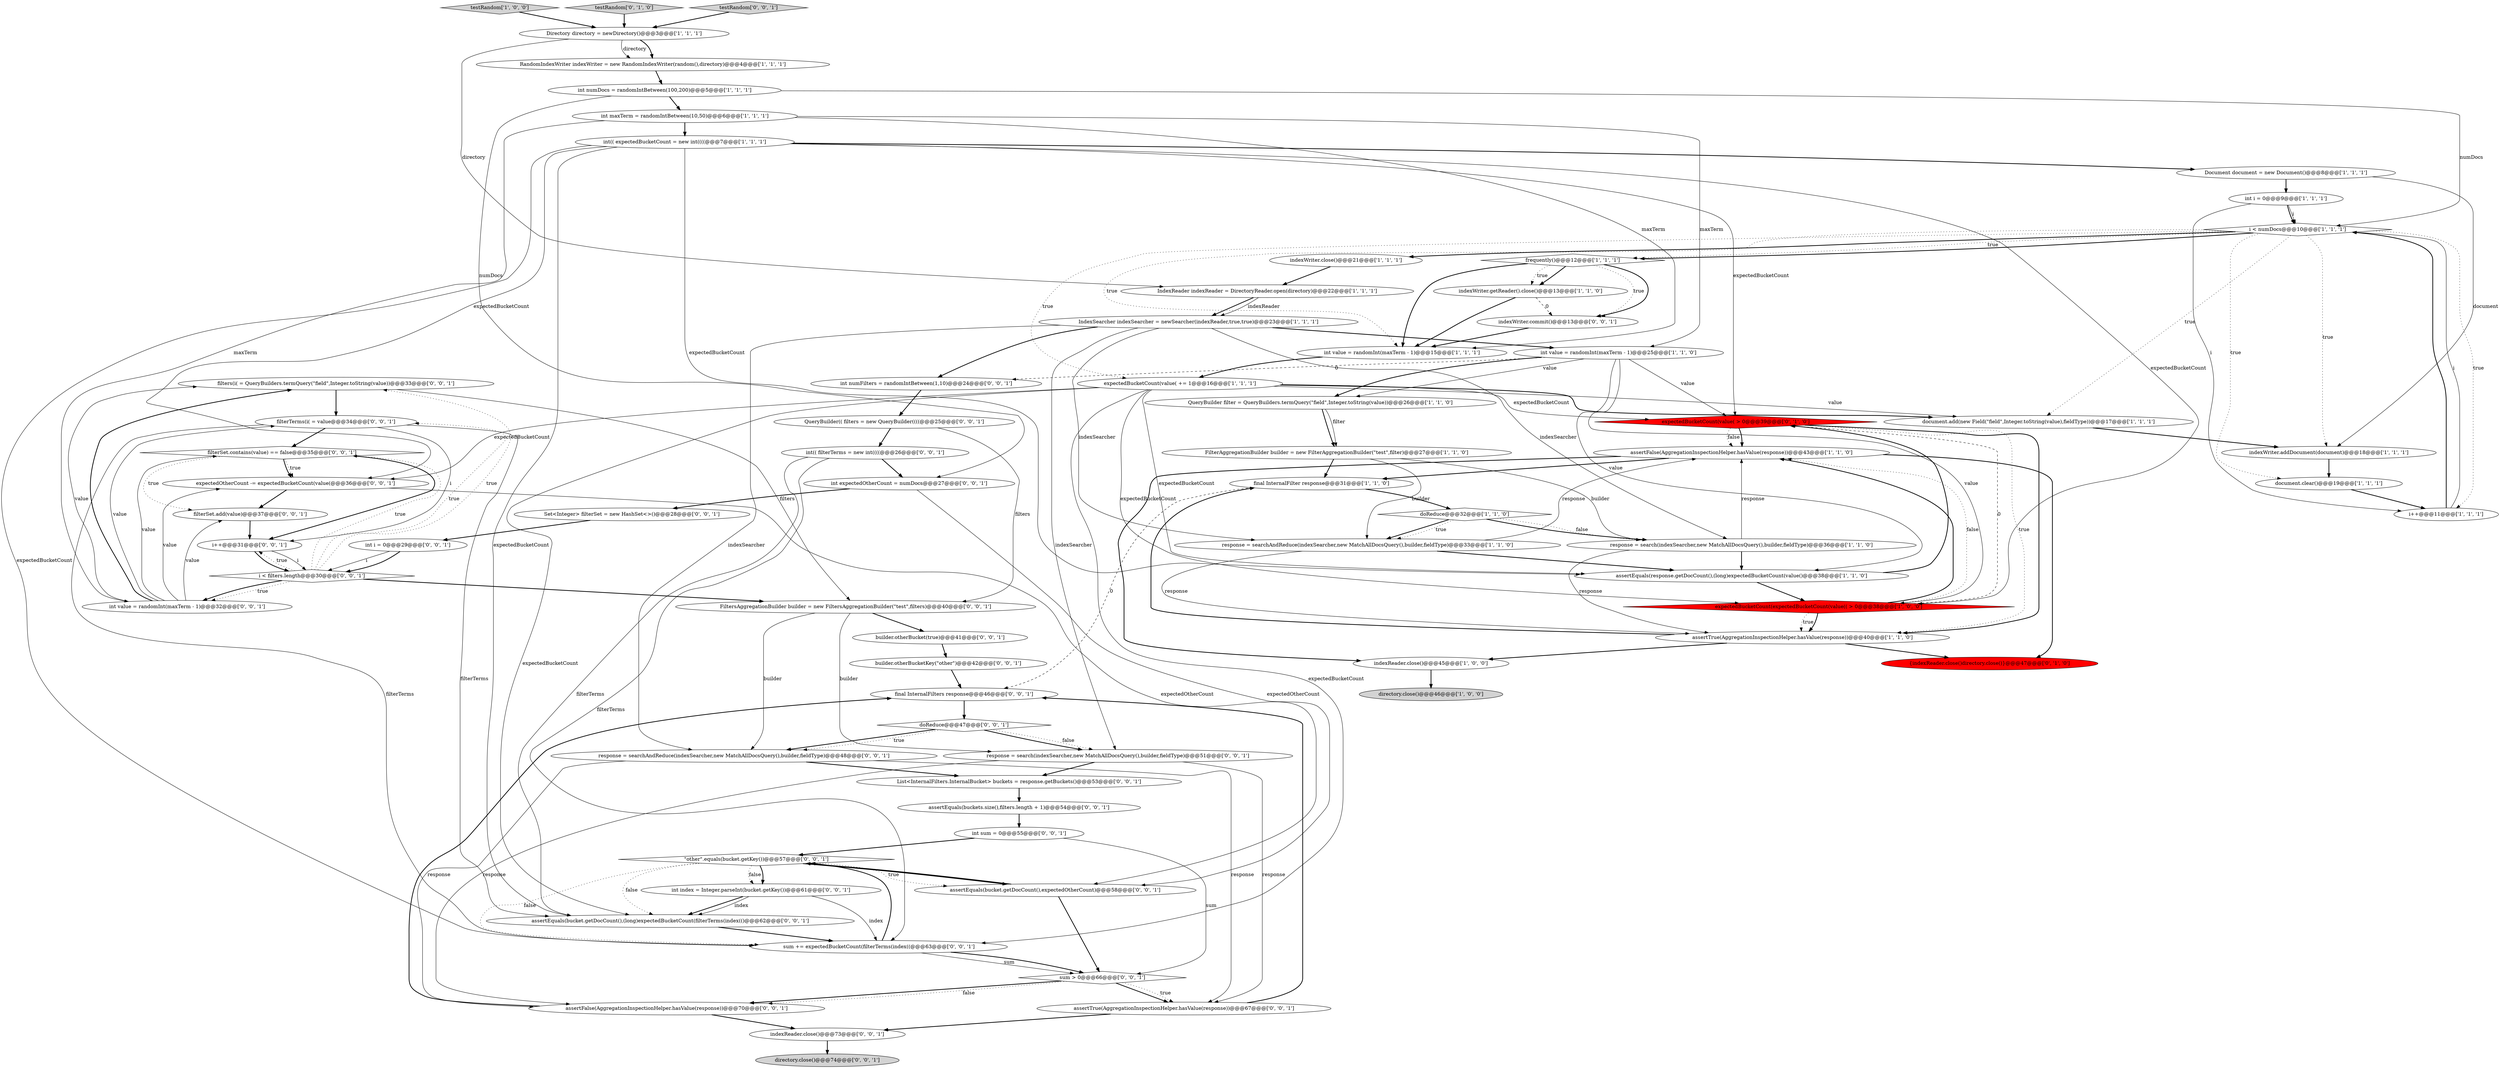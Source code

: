 digraph {
44 [style = filled, label = "final InternalFilters response@@@46@@@['0', '0', '1']", fillcolor = white, shape = ellipse image = "AAA0AAABBB3BBB"];
10 [style = filled, label = "directory.close()@@@46@@@['1', '0', '0']", fillcolor = lightgray, shape = ellipse image = "AAA0AAABBB1BBB"];
4 [style = filled, label = "int value = randomInt(maxTerm - 1)@@@25@@@['1', '1', '0']", fillcolor = white, shape = ellipse image = "AAA0AAABBB1BBB"];
53 [style = filled, label = "int index = Integer.parseInt(bucket.getKey())@@@61@@@['0', '0', '1']", fillcolor = white, shape = ellipse image = "AAA0AAABBB3BBB"];
65 [style = filled, label = "response = searchAndReduce(indexSearcher,new MatchAllDocsQuery(),builder,fieldType)@@@48@@@['0', '0', '1']", fillcolor = white, shape = ellipse image = "AAA0AAABBB3BBB"];
48 [style = filled, label = "int value = randomInt(maxTerm - 1)@@@32@@@['0', '0', '1']", fillcolor = white, shape = ellipse image = "AAA0AAABBB3BBB"];
12 [style = filled, label = "testRandom['1', '0', '0']", fillcolor = lightgray, shape = diamond image = "AAA0AAABBB1BBB"];
37 [style = filled, label = "expectedOtherCount -= expectedBucketCount(value(@@@36@@@['0', '0', '1']", fillcolor = white, shape = ellipse image = "AAA0AAABBB3BBB"];
61 [style = filled, label = "filterSet.contains(value) == false@@@35@@@['0', '0', '1']", fillcolor = white, shape = diamond image = "AAA0AAABBB3BBB"];
71 [style = filled, label = "List<InternalFilters.InternalBucket> buckets = response.getBuckets()@@@53@@@['0', '0', '1']", fillcolor = white, shape = ellipse image = "AAA0AAABBB3BBB"];
45 [style = filled, label = "response = search(indexSearcher,new MatchAllDocsQuery(),builder,fieldType)@@@51@@@['0', '0', '1']", fillcolor = white, shape = ellipse image = "AAA0AAABBB3BBB"];
64 [style = filled, label = "int numFilters = randomIntBetween(1,10)@@@24@@@['0', '0', '1']", fillcolor = white, shape = ellipse image = "AAA0AAABBB3BBB"];
9 [style = filled, label = "indexWriter.getReader().close()@@@13@@@['1', '1', '0']", fillcolor = white, shape = ellipse image = "AAA0AAABBB1BBB"];
3 [style = filled, label = "IndexReader indexReader = DirectoryReader.open(directory)@@@22@@@['1', '1', '1']", fillcolor = white, shape = ellipse image = "AAA0AAABBB1BBB"];
18 [style = filled, label = "assertFalse(AggregationInspectionHelper.hasValue(response))@@@43@@@['1', '1', '0']", fillcolor = white, shape = ellipse image = "AAA0AAABBB1BBB"];
26 [style = filled, label = "int(( expectedBucketCount = new int((((@@@7@@@['1', '1', '1']", fillcolor = white, shape = ellipse image = "AAA0AAABBB1BBB"];
50 [style = filled, label = "assertEquals(bucket.getDocCount(),expectedOtherCount)@@@58@@@['0', '0', '1']", fillcolor = white, shape = ellipse image = "AAA0AAABBB3BBB"];
21 [style = filled, label = "assertTrue(AggregationInspectionHelper.hasValue(response))@@@40@@@['1', '1', '0']", fillcolor = white, shape = ellipse image = "AAA0AAABBB1BBB"];
1 [style = filled, label = "int numDocs = randomIntBetween(100,200)@@@5@@@['1', '1', '1']", fillcolor = white, shape = ellipse image = "AAA0AAABBB1BBB"];
55 [style = filled, label = "i++@@@31@@@['0', '0', '1']", fillcolor = white, shape = ellipse image = "AAA0AAABBB3BBB"];
63 [style = filled, label = "\"other\".equals(bucket.getKey())@@@57@@@['0', '0', '1']", fillcolor = white, shape = diamond image = "AAA0AAABBB3BBB"];
69 [style = filled, label = "builder.otherBucketKey(\"other\")@@@42@@@['0', '0', '1']", fillcolor = white, shape = ellipse image = "AAA0AAABBB3BBB"];
46 [style = filled, label = "indexWriter.commit()@@@13@@@['0', '0', '1']", fillcolor = white, shape = ellipse image = "AAA0AAABBB3BBB"];
27 [style = filled, label = "int value = randomInt(maxTerm - 1)@@@15@@@['1', '1', '1']", fillcolor = white, shape = ellipse image = "AAA0AAABBB1BBB"];
60 [style = filled, label = "filterSet.add(value)@@@37@@@['0', '0', '1']", fillcolor = white, shape = ellipse image = "AAA0AAABBB3BBB"];
16 [style = filled, label = "expectedBucketCount(value( += 1@@@16@@@['1', '1', '1']", fillcolor = white, shape = ellipse image = "AAA0AAABBB1BBB"];
24 [style = filled, label = "RandomIndexWriter indexWriter = new RandomIndexWriter(random(),directory)@@@4@@@['1', '1', '1']", fillcolor = white, shape = ellipse image = "AAA0AAABBB1BBB"];
11 [style = filled, label = "Document document = new Document()@@@8@@@['1', '1', '1']", fillcolor = white, shape = ellipse image = "AAA0AAABBB1BBB"];
36 [style = filled, label = "int(( filterTerms = new int((((@@@26@@@['0', '0', '1']", fillcolor = white, shape = ellipse image = "AAA0AAABBB3BBB"];
40 [style = filled, label = "filters(i( = QueryBuilders.termQuery(\"field\",Integer.toString(value))@@@33@@@['0', '0', '1']", fillcolor = white, shape = ellipse image = "AAA0AAABBB3BBB"];
51 [style = filled, label = "FiltersAggregationBuilder builder = new FiltersAggregationBuilder(\"test\",filters)@@@40@@@['0', '0', '1']", fillcolor = white, shape = ellipse image = "AAA0AAABBB3BBB"];
28 [style = filled, label = "i < numDocs@@@10@@@['1', '1', '1']", fillcolor = white, shape = diamond image = "AAA0AAABBB1BBB"];
35 [style = filled, label = "expectedBucketCount(value( > 0@@@39@@@['0', '1', '0']", fillcolor = red, shape = diamond image = "AAA1AAABBB2BBB"];
58 [style = filled, label = "QueryBuilder(( filters = new QueryBuilder((((@@@25@@@['0', '0', '1']", fillcolor = white, shape = ellipse image = "AAA0AAABBB3BBB"];
33 [style = filled, label = "{indexReader.close()directory.close()}@@@47@@@['0', '1', '0']", fillcolor = red, shape = ellipse image = "AAA1AAABBB2BBB"];
13 [style = filled, label = "final InternalFilter response@@@31@@@['1', '1', '0']", fillcolor = white, shape = ellipse image = "AAA0AAABBB1BBB"];
39 [style = filled, label = "filterTerms(i( = value@@@34@@@['0', '0', '1']", fillcolor = white, shape = ellipse image = "AAA0AAABBB3BBB"];
62 [style = filled, label = "indexReader.close()@@@73@@@['0', '0', '1']", fillcolor = white, shape = ellipse image = "AAA0AAABBB3BBB"];
42 [style = filled, label = "int sum = 0@@@55@@@['0', '0', '1']", fillcolor = white, shape = ellipse image = "AAA0AAABBB3BBB"];
52 [style = filled, label = "doReduce@@@47@@@['0', '0', '1']", fillcolor = white, shape = diamond image = "AAA0AAABBB3BBB"];
6 [style = filled, label = "int i = 0@@@9@@@['1', '1', '1']", fillcolor = white, shape = ellipse image = "AAA0AAABBB1BBB"];
25 [style = filled, label = "FilterAggregationBuilder builder = new FilterAggregationBuilder(\"test\",filter)@@@27@@@['1', '1', '0']", fillcolor = white, shape = ellipse image = "AAA0AAABBB1BBB"];
38 [style = filled, label = "assertTrue(AggregationInspectionHelper.hasValue(response))@@@67@@@['0', '0', '1']", fillcolor = white, shape = ellipse image = "AAA0AAABBB3BBB"];
5 [style = filled, label = "response = searchAndReduce(indexSearcher,new MatchAllDocsQuery(),builder,fieldType)@@@33@@@['1', '1', '0']", fillcolor = white, shape = ellipse image = "AAA0AAABBB1BBB"];
0 [style = filled, label = "i++@@@11@@@['1', '1', '1']", fillcolor = white, shape = ellipse image = "AAA0AAABBB1BBB"];
34 [style = filled, label = "testRandom['0', '1', '0']", fillcolor = lightgray, shape = diamond image = "AAA0AAABBB2BBB"];
14 [style = filled, label = "indexReader.close()@@@45@@@['1', '0', '0']", fillcolor = white, shape = ellipse image = "AAA0AAABBB1BBB"];
59 [style = filled, label = "Set<Integer> filterSet = new HashSet<>()@@@28@@@['0', '0', '1']", fillcolor = white, shape = ellipse image = "AAA0AAABBB3BBB"];
2 [style = filled, label = "Directory directory = newDirectory()@@@3@@@['1', '1', '1']", fillcolor = white, shape = ellipse image = "AAA0AAABBB1BBB"];
41 [style = filled, label = "directory.close()@@@74@@@['0', '0', '1']", fillcolor = lightgray, shape = ellipse image = "AAA0AAABBB3BBB"];
68 [style = filled, label = "assertEquals(buckets.size(),filters.length + 1)@@@54@@@['0', '0', '1']", fillcolor = white, shape = ellipse image = "AAA0AAABBB3BBB"];
30 [style = filled, label = "IndexSearcher indexSearcher = newSearcher(indexReader,true,true)@@@23@@@['1', '1', '1']", fillcolor = white, shape = ellipse image = "AAA0AAABBB1BBB"];
32 [style = filled, label = "QueryBuilder filter = QueryBuilders.termQuery(\"field\",Integer.toString(value))@@@26@@@['1', '1', '0']", fillcolor = white, shape = ellipse image = "AAA0AAABBB1BBB"];
49 [style = filled, label = "int expectedOtherCount = numDocs@@@27@@@['0', '0', '1']", fillcolor = white, shape = ellipse image = "AAA0AAABBB3BBB"];
8 [style = filled, label = "indexWriter.close()@@@21@@@['1', '1', '1']", fillcolor = white, shape = ellipse image = "AAA0AAABBB1BBB"];
57 [style = filled, label = "i < filters.length@@@30@@@['0', '0', '1']", fillcolor = white, shape = diamond image = "AAA0AAABBB3BBB"];
56 [style = filled, label = "sum > 0@@@66@@@['0', '0', '1']", fillcolor = white, shape = diamond image = "AAA0AAABBB3BBB"];
67 [style = filled, label = "assertFalse(AggregationInspectionHelper.hasValue(response))@@@70@@@['0', '0', '1']", fillcolor = white, shape = ellipse image = "AAA0AAABBB3BBB"];
20 [style = filled, label = "int maxTerm = randomIntBetween(10,50)@@@6@@@['1', '1', '1']", fillcolor = white, shape = ellipse image = "AAA0AAABBB1BBB"];
43 [style = filled, label = "assertEquals(bucket.getDocCount(),(long)expectedBucketCount(filterTerms(index(()@@@62@@@['0', '0', '1']", fillcolor = white, shape = ellipse image = "AAA0AAABBB3BBB"];
17 [style = filled, label = "document.add(new Field(\"field\",Integer.toString(value),fieldType))@@@17@@@['1', '1', '1']", fillcolor = white, shape = ellipse image = "AAA0AAABBB1BBB"];
47 [style = filled, label = "sum += expectedBucketCount(filterTerms(index((@@@63@@@['0', '0', '1']", fillcolor = white, shape = ellipse image = "AAA0AAABBB3BBB"];
23 [style = filled, label = "document.clear()@@@19@@@['1', '1', '1']", fillcolor = white, shape = ellipse image = "AAA0AAABBB1BBB"];
19 [style = filled, label = "response = search(indexSearcher,new MatchAllDocsQuery(),builder,fieldType)@@@36@@@['1', '1', '0']", fillcolor = white, shape = ellipse image = "AAA0AAABBB1BBB"];
31 [style = filled, label = "indexWriter.addDocument(document)@@@18@@@['1', '1', '1']", fillcolor = white, shape = ellipse image = "AAA0AAABBB1BBB"];
15 [style = filled, label = "assertEquals(response.getDocCount(),(long)expectedBucketCount(value()@@@38@@@['1', '1', '0']", fillcolor = white, shape = ellipse image = "AAA0AAABBB1BBB"];
22 [style = filled, label = "frequently()@@@12@@@['1', '1', '1']", fillcolor = white, shape = diamond image = "AAA0AAABBB1BBB"];
66 [style = filled, label = "int i = 0@@@29@@@['0', '0', '1']", fillcolor = white, shape = ellipse image = "AAA0AAABBB3BBB"];
70 [style = filled, label = "builder.otherBucket(true)@@@41@@@['0', '0', '1']", fillcolor = white, shape = ellipse image = "AAA0AAABBB3BBB"];
54 [style = filled, label = "testRandom['0', '0', '1']", fillcolor = lightgray, shape = diamond image = "AAA0AAABBB3BBB"];
29 [style = filled, label = "expectedBucketCount(expectedBucketCount(value(( > 0@@@38@@@['1', '0', '0']", fillcolor = red, shape = diamond image = "AAA1AAABBB1BBB"];
7 [style = filled, label = "doReduce@@@32@@@['1', '1', '0']", fillcolor = white, shape = diamond image = "AAA0AAABBB1BBB"];
49->59 [style = bold, label=""];
61->37 [style = bold, label=""];
70->69 [style = bold, label=""];
61->37 [style = dotted, label="true"];
57->39 [style = dotted, label="true"];
38->44 [style = bold, label=""];
0->28 [style = solid, label="i"];
20->26 [style = bold, label=""];
30->19 [style = solid, label="indexSearcher"];
63->47 [style = dotted, label="false"];
39->61 [style = bold, label=""];
28->16 [style = dotted, label="true"];
1->20 [style = bold, label=""];
5->15 [style = bold, label=""];
50->56 [style = bold, label=""];
56->67 [style = bold, label=""];
53->47 [style = solid, label="index"];
55->57 [style = solid, label="i"];
26->11 [style = bold, label=""];
59->66 [style = bold, label=""];
29->18 [style = bold, label=""];
26->35 [style = solid, label="expectedBucketCount"];
12->2 [style = bold, label=""];
55->57 [style = bold, label=""];
37->60 [style = bold, label=""];
34->2 [style = bold, label=""];
38->62 [style = bold, label=""];
32->25 [style = bold, label=""];
11->31 [style = solid, label="document"];
57->48 [style = dotted, label="true"];
1->28 [style = solid, label="numDocs"];
48->37 [style = solid, label="value"];
63->50 [style = bold, label=""];
32->25 [style = solid, label="filter"];
28->27 [style = dotted, label="true"];
2->24 [style = bold, label=""];
19->15 [style = bold, label=""];
65->38 [style = solid, label="response"];
9->46 [style = dashed, label="0"];
3->30 [style = bold, label=""];
50->63 [style = bold, label=""];
5->18 [style = solid, label="response"];
25->5 [style = solid, label="builder"];
21->13 [style = bold, label=""];
56->38 [style = bold, label=""];
22->46 [style = dotted, label="true"];
22->46 [style = bold, label=""];
51->45 [style = solid, label="builder"];
35->18 [style = bold, label=""];
47->56 [style = solid, label="sum"];
48->60 [style = solid, label="value"];
57->51 [style = bold, label=""];
22->9 [style = bold, label=""];
52->65 [style = bold, label=""];
61->60 [style = dotted, label="true"];
14->10 [style = bold, label=""];
52->45 [style = bold, label=""];
35->21 [style = dotted, label="true"];
16->17 [style = bold, label=""];
35->18 [style = dotted, label="false"];
27->16 [style = bold, label=""];
47->63 [style = bold, label=""];
28->17 [style = dotted, label="true"];
56->38 [style = dotted, label="true"];
4->15 [style = solid, label="value"];
5->21 [style = solid, label="response"];
35->21 [style = bold, label=""];
15->35 [style = bold, label=""];
45->71 [style = bold, label=""];
13->44 [style = dashed, label="0"];
60->55 [style = bold, label=""];
61->55 [style = bold, label=""];
20->4 [style = solid, label="maxTerm"];
7->5 [style = bold, label=""];
56->67 [style = dotted, label="false"];
16->35 [style = solid, label="expectedBucketCount"];
43->47 [style = bold, label=""];
63->43 [style = dotted, label="false"];
63->50 [style = dotted, label="true"];
71->68 [style = bold, label=""];
57->40 [style = dotted, label="true"];
26->29 [style = solid, label="expectedBucketCount"];
36->49 [style = bold, label=""];
30->45 [style = solid, label="indexSearcher"];
54->2 [style = bold, label=""];
65->67 [style = solid, label="response"];
28->23 [style = dotted, label="true"];
16->15 [style = solid, label="expectedBucketCount"];
29->21 [style = dotted, label="true"];
16->43 [style = solid, label="expectedBucketCount"];
63->53 [style = bold, label=""];
22->9 [style = dotted, label="true"];
40->51 [style = solid, label="filters"];
53->43 [style = bold, label=""];
1->49 [style = solid, label="numDocs"];
36->47 [style = solid, label="filterTerms"];
66->57 [style = bold, label=""];
19->18 [style = solid, label="response"];
15->29 [style = bold, label=""];
58->51 [style = solid, label="filters"];
29->35 [style = dashed, label="0"];
63->53 [style = dotted, label="false"];
47->56 [style = bold, label=""];
6->28 [style = solid, label="i"];
30->5 [style = solid, label="indexSearcher"];
48->40 [style = solid, label="value"];
26->43 [style = solid, label="expectedBucketCount"];
8->3 [style = bold, label=""];
3->30 [style = solid, label="indexReader"];
18->33 [style = bold, label=""];
45->38 [style = solid, label="response"];
30->65 [style = solid, label="indexSearcher"];
52->45 [style = dotted, label="false"];
48->61 [style = solid, label="value"];
49->50 [style = solid, label="expectedOtherCount"];
65->71 [style = bold, label=""];
23->0 [style = bold, label=""];
45->67 [style = solid, label="response"];
29->21 [style = bold, label=""];
26->37 [style = solid, label="expectedBucketCount"];
7->5 [style = dotted, label="true"];
9->27 [style = bold, label=""];
42->63 [style = bold, label=""];
57->61 [style = dotted, label="true"];
28->0 [style = dotted, label="true"];
30->64 [style = bold, label=""];
40->39 [style = bold, label=""];
62->41 [style = bold, label=""];
37->50 [style = solid, label="expectedOtherCount"];
48->39 [style = solid, label="value"];
28->8 [style = bold, label=""];
39->55 [style = solid, label="i"];
28->22 [style = dotted, label="true"];
16->47 [style = solid, label="expectedBucketCount"];
51->65 [style = solid, label="builder"];
24->1 [style = bold, label=""];
4->35 [style = solid, label="value"];
16->29 [style = solid, label="expectedBucketCount"];
64->58 [style = bold, label=""];
26->47 [style = solid, label="expectedBucketCount"];
7->19 [style = bold, label=""];
28->22 [style = bold, label=""];
21->14 [style = bold, label=""];
58->36 [style = bold, label=""];
28->31 [style = dotted, label="true"];
31->23 [style = bold, label=""];
42->56 [style = solid, label="sum"];
20->27 [style = solid, label="maxTerm"];
25->13 [style = bold, label=""];
17->31 [style = bold, label=""];
21->33 [style = bold, label=""];
36->43 [style = solid, label="filterTerms"];
11->6 [style = bold, label=""];
19->21 [style = solid, label="response"];
67->44 [style = bold, label=""];
39->43 [style = solid, label="filterTerms"];
53->43 [style = solid, label="index"];
48->40 [style = bold, label=""];
69->44 [style = bold, label=""];
4->64 [style = dashed, label="0"];
4->32 [style = solid, label="value"];
6->0 [style = solid, label="i"];
57->48 [style = bold, label=""];
67->62 [style = bold, label=""];
57->55 [style = dotted, label="true"];
66->57 [style = solid, label="i"];
51->70 [style = bold, label=""];
68->42 [style = bold, label=""];
29->18 [style = dotted, label="false"];
16->17 [style = solid, label="value"];
22->27 [style = bold, label=""];
30->4 [style = bold, label=""];
13->7 [style = bold, label=""];
25->19 [style = solid, label="builder"];
46->27 [style = bold, label=""];
44->52 [style = bold, label=""];
18->13 [style = bold, label=""];
2->3 [style = solid, label="directory"];
20->48 [style = solid, label="maxTerm"];
4->29 [style = solid, label="value"];
39->47 [style = solid, label="filterTerms"];
7->19 [style = dotted, label="false"];
52->65 [style = dotted, label="true"];
2->24 [style = solid, label="directory"];
18->14 [style = bold, label=""];
26->15 [style = solid, label="expectedBucketCount"];
4->32 [style = bold, label=""];
0->28 [style = bold, label=""];
6->28 [style = bold, label=""];
16->37 [style = solid, label="expectedBucketCount"];
}
